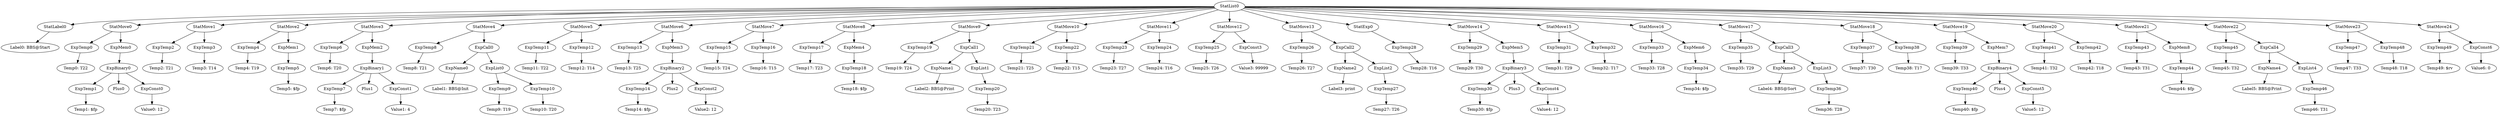 digraph {
	ordering = out;
	ExpConst6 -> "Value6: 0";
	StatMove24 -> ExpTemp49;
	StatMove24 -> ExpConst6;
	ExpTemp46 -> "Temp46: T31";
	ExpName4 -> "Label5: BBS@Print";
	ExpMem8 -> ExpTemp44;
	ExpTemp44 -> "Temp44: $fp";
	StatMove21 -> ExpTemp43;
	StatMove21 -> ExpMem8;
	ExpTemp43 -> "Temp43: T31";
	ExpTemp42 -> "Temp42: T18";
	StatMove20 -> ExpTemp41;
	StatMove20 -> ExpTemp42;
	StatMove2 -> ExpTemp4;
	StatMove2 -> ExpMem1;
	StatMove8 -> ExpTemp17;
	StatMove8 -> ExpMem4;
	StatMove0 -> ExpTemp0;
	StatMove0 -> ExpMem0;
	ExpTemp32 -> "Temp32: T17";
	ExpMem3 -> ExpBinary2;
	ExpTemp37 -> "Temp37: T30";
	ExpBinary2 -> ExpTemp14;
	ExpBinary2 -> Plus2;
	ExpBinary2 -> ExpConst2;
	ExpTemp19 -> "Temp19: T24";
	StatLabel0 -> "Label0: BBS@Start";
	ExpMem5 -> ExpBinary3;
	StatMove22 -> ExpTemp45;
	StatMove22 -> ExpCall4;
	StatMove6 -> ExpTemp13;
	StatMove6 -> ExpMem3;
	ExpTemp6 -> "Temp6: T20";
	ExpTemp16 -> "Temp16: T15";
	ExpTemp13 -> "Temp13: T25";
	ExpName1 -> "Label2: BBS@Print";
	ExpList0 -> ExpTemp9;
	ExpList0 -> ExpTemp10;
	ExpCall4 -> ExpName4;
	ExpCall4 -> ExpList4;
	ExpTemp9 -> "Temp9: T19";
	ExpTemp45 -> "Temp45: T32";
	ExpConst1 -> "Value1: 4";
	StatMove7 -> ExpTemp15;
	StatMove7 -> ExpTemp16;
	StatMove5 -> ExpTemp11;
	StatMove5 -> ExpTemp12;
	StatMove4 -> ExpTemp8;
	StatMove4 -> ExpCall0;
	ExpMem0 -> ExpBinary0;
	ExpBinary1 -> ExpTemp7;
	ExpBinary1 -> Plus1;
	ExpBinary1 -> ExpConst1;
	ExpCall3 -> ExpName3;
	ExpCall3 -> ExpList3;
	StatMove1 -> ExpTemp2;
	StatMove1 -> ExpTemp3;
	ExpTemp8 -> "Temp8: T21";
	ExpTemp18 -> "Temp18: $fp";
	ExpTemp31 -> "Temp31: T29";
	ExpTemp10 -> "Temp10: T20";
	ExpTemp2 -> "Temp2: T21";
	ExpConst0 -> "Value0: 12";
	ExpTemp48 -> "Temp48: T18";
	StatMove9 -> ExpTemp19;
	StatMove9 -> ExpCall1;
	ExpMem1 -> ExpTemp5;
	ExpTemp34 -> "Temp34: $fp";
	StatList0 -> StatLabel0;
	StatList0 -> StatMove0;
	StatList0 -> StatMove1;
	StatList0 -> StatMove2;
	StatList0 -> StatMove3;
	StatList0 -> StatMove4;
	StatList0 -> StatMove5;
	StatList0 -> StatMove6;
	StatList0 -> StatMove7;
	StatList0 -> StatMove8;
	StatList0 -> StatMove9;
	StatList0 -> StatMove10;
	StatList0 -> StatMove11;
	StatList0 -> StatMove12;
	StatList0 -> StatMove13;
	StatList0 -> StatExp0;
	StatList0 -> StatMove14;
	StatList0 -> StatMove15;
	StatList0 -> StatMove16;
	StatList0 -> StatMove17;
	StatList0 -> StatMove18;
	StatList0 -> StatMove19;
	StatList0 -> StatMove20;
	StatList0 -> StatMove21;
	StatList0 -> StatMove22;
	StatList0 -> StatMove23;
	StatList0 -> StatMove24;
	ExpTemp0 -> "Temp0: T22";
	ExpTemp7 -> "Temp7: $fp";
	ExpTemp21 -> "Temp21: T25";
	ExpCall0 -> ExpName0;
	ExpCall0 -> ExpList0;
	StatMove14 -> ExpTemp29;
	StatMove14 -> ExpMem5;
	ExpTemp33 -> "Temp33: T28";
	ExpMem2 -> ExpBinary1;
	StatMove23 -> ExpTemp47;
	StatMove23 -> ExpTemp48;
	ExpTemp12 -> "Temp12: T14";
	ExpMem4 -> ExpTemp18;
	ExpBinary0 -> ExpTemp1;
	ExpBinary0 -> Plus0;
	ExpBinary0 -> ExpConst0;
	ExpTemp17 -> "Temp17: T23";
	ExpTemp23 -> "Temp23: T27";
	ExpTemp3 -> "Temp3: T14";
	StatMove12 -> ExpTemp25;
	StatMove12 -> ExpConst3;
	ExpTemp14 -> "Temp14: $fp";
	ExpTemp15 -> "Temp15: T24";
	StatMove19 -> ExpTemp39;
	StatMove19 -> ExpMem7;
	ExpTemp28 -> "Temp28: T16";
	ExpTemp5 -> "Temp5: $fp";
	ExpTemp11 -> "Temp11: T22";
	ExpConst2 -> "Value2: 12";
	StatExp0 -> ExpTemp28;
	StatMove3 -> ExpTemp6;
	StatMove3 -> ExpMem2;
	ExpTemp4 -> "Temp4: T19";
	ExpCall1 -> ExpName1;
	ExpCall1 -> ExpList1;
	ExpName0 -> "Label1: BBS@Init";
	ExpTemp20 -> "Temp20: T23";
	StatMove10 -> ExpTemp21;
	StatMove10 -> ExpTemp22;
	ExpTemp47 -> "Temp47: T33";
	ExpCall2 -> ExpName2;
	ExpCall2 -> ExpList2;
	StatMove11 -> ExpTemp23;
	StatMove11 -> ExpTemp24;
	ExpTemp24 -> "Temp24: T16";
	ExpMem6 -> ExpTemp34;
	ExpTemp25 -> "Temp25: T26";
	ExpConst3 -> "Value3: 99999";
	ExpTemp30 -> "Temp30: $fp";
	StatMove13 -> ExpTemp26;
	StatMove13 -> ExpCall2;
	ExpName2 -> "Label3: print";
	ExpList4 -> ExpTemp46;
	ExpTemp27 -> "Temp27: T26";
	ExpTemp22 -> "Temp22: T15";
	ExpList2 -> ExpTemp27;
	ExpTemp29 -> "Temp29: T30";
	ExpConst4 -> "Value4: 12";
	ExpTemp49 -> "Temp49: $rv";
	StatMove16 -> ExpTemp33;
	StatMove16 -> ExpMem6;
	ExpList1 -> ExpTemp20;
	ExpBinary4 -> ExpTemp40;
	ExpBinary4 -> Plus4;
	ExpBinary4 -> ExpConst5;
	ExpTemp1 -> "Temp1: $fp";
	ExpTemp35 -> "Temp35: T29";
	StatMove17 -> ExpTemp35;
	StatMove17 -> ExpCall3;
	ExpName3 -> "Label4: BBS@Sort";
	ExpTemp36 -> "Temp36: T28";
	ExpTemp40 -> "Temp40: $fp";
	ExpList3 -> ExpTemp36;
	StatMove18 -> ExpTemp37;
	StatMove18 -> ExpTemp38;
	ExpConst5 -> "Value5: 12";
	ExpTemp39 -> "Temp39: T33";
	ExpTemp38 -> "Temp38: T17";
	ExpBinary3 -> ExpTemp30;
	ExpBinary3 -> Plus3;
	ExpBinary3 -> ExpConst4;
	StatMove15 -> ExpTemp31;
	StatMove15 -> ExpTemp32;
	ExpMem7 -> ExpBinary4;
	ExpTemp26 -> "Temp26: T27";
	ExpTemp41 -> "Temp41: T32";
}

